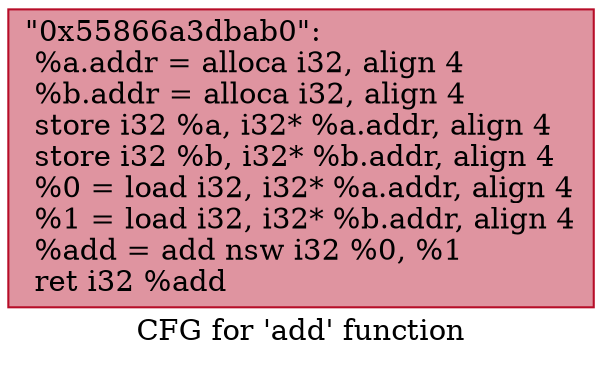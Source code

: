 digraph "CFG for 'add' function" {
	label="CFG for 'add' function";

	Node0x55866a3dbab0 [shape=record,color="#b70d28ff", style=filled, fillcolor="#b70d2870",label="{\"0x55866a3dbab0\":\l  %a.addr = alloca i32, align 4\l  %b.addr = alloca i32, align 4\l  store i32 %a, i32* %a.addr, align 4\l  store i32 %b, i32* %b.addr, align 4\l  %0 = load i32, i32* %a.addr, align 4\l  %1 = load i32, i32* %b.addr, align 4\l  %add = add nsw i32 %0, %1\l  ret i32 %add\l}"];
}
